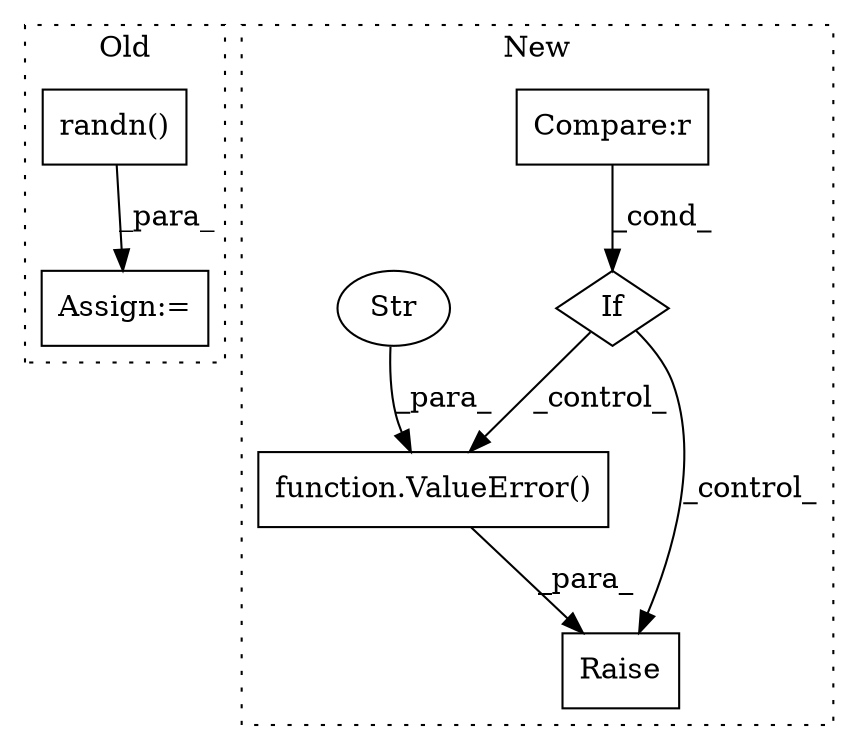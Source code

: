 digraph G {
subgraph cluster0 {
1 [label="randn()" a="75" s="27557,27574" l="12,49" shape="box"];
3 [label="Assign:=" a="68" s="27554" l="3" shape="box"];
label = "Old";
style="dotted";
}
subgraph cluster1 {
2 [label="Raise" a="91" s="37922" l="6" shape="box"];
4 [label="If" a="96" s="37841" l="3" shape="diamond"];
5 [label="Compare:r" a="40" s="37876" l="28" shape="box"];
6 [label="function.ValueError()" a="75" s="37928,38169" l="32,18" shape="box"];
7 [label="Str" a="66" s="37960" l="209" shape="ellipse"];
label = "New";
style="dotted";
}
1 -> 3 [label="_para_"];
4 -> 2 [label="_control_"];
4 -> 6 [label="_control_"];
5 -> 4 [label="_cond_"];
6 -> 2 [label="_para_"];
7 -> 6 [label="_para_"];
}